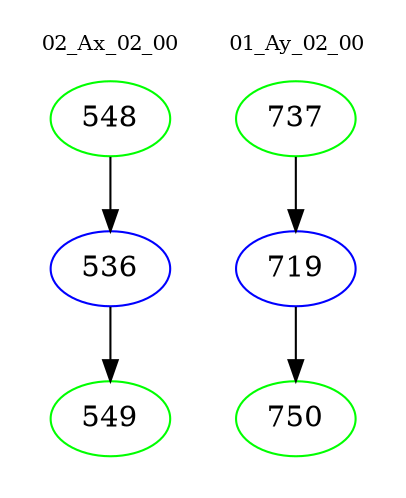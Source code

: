 digraph{
subgraph cluster_0 {
color = white
label = "02_Ax_02_00";
fontsize=10;
T0_548 [label="548", color="green"]
T0_548 -> T0_536 [color="black"]
T0_536 [label="536", color="blue"]
T0_536 -> T0_549 [color="black"]
T0_549 [label="549", color="green"]
}
subgraph cluster_1 {
color = white
label = "01_Ay_02_00";
fontsize=10;
T1_737 [label="737", color="green"]
T1_737 -> T1_719 [color="black"]
T1_719 [label="719", color="blue"]
T1_719 -> T1_750 [color="black"]
T1_750 [label="750", color="green"]
}
}
